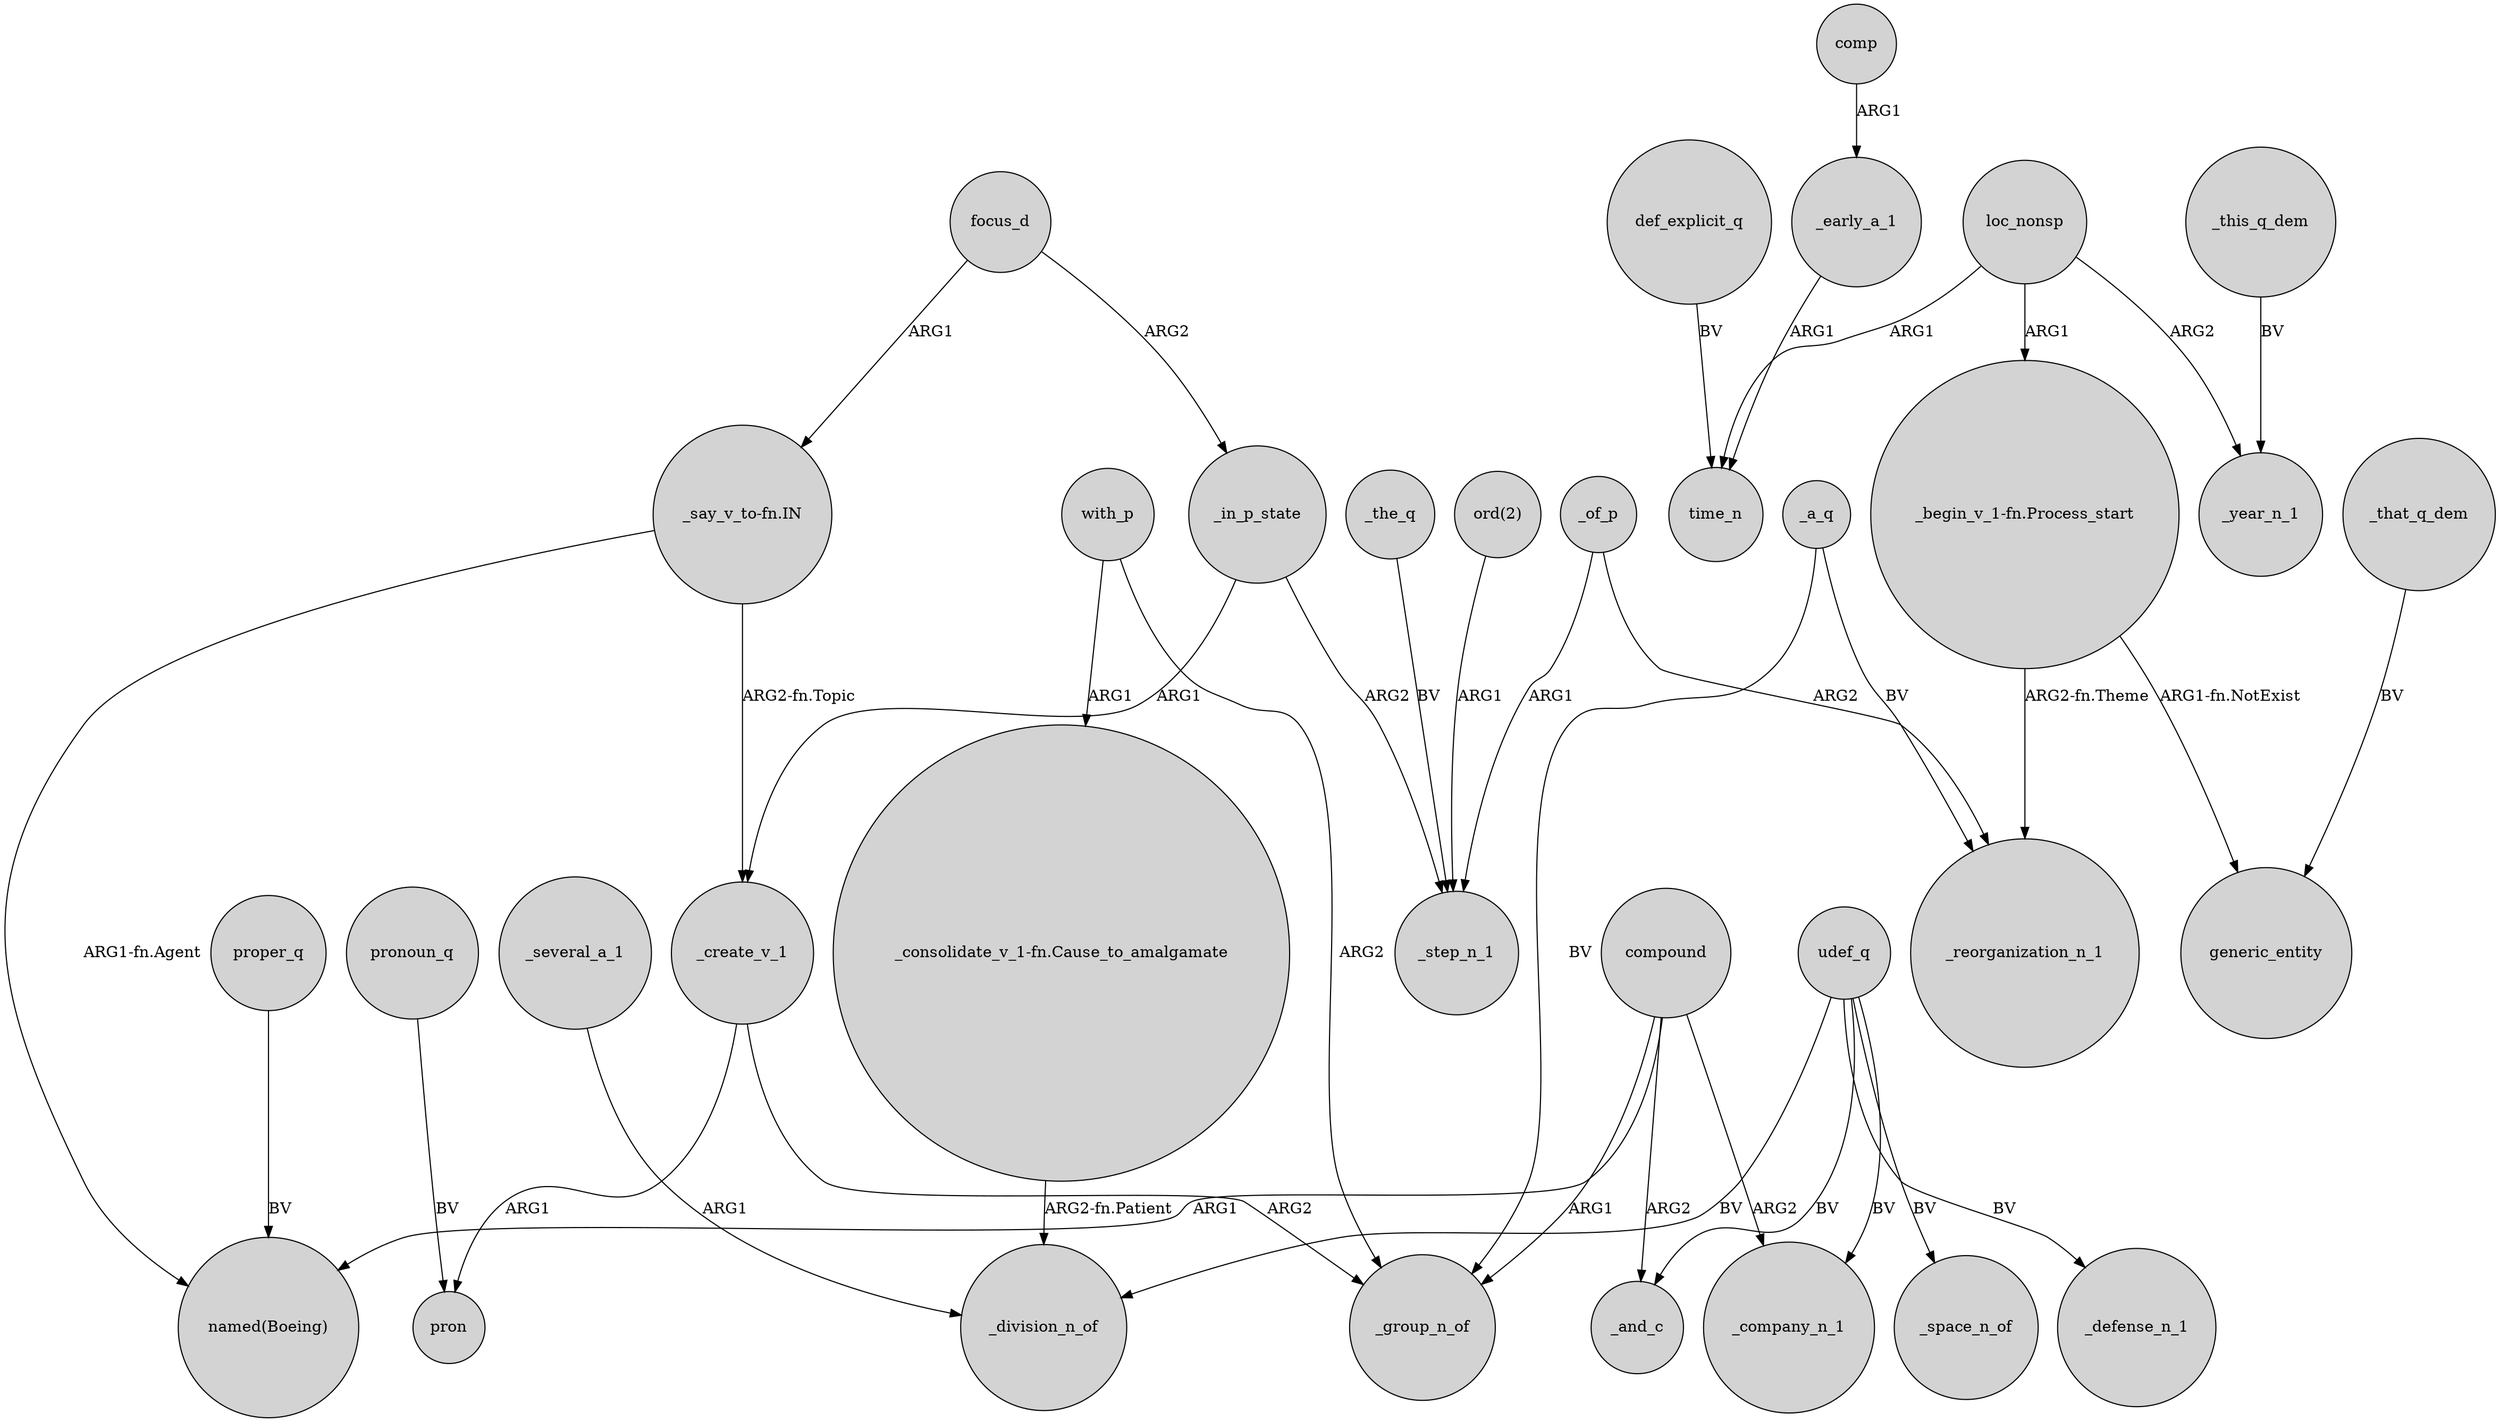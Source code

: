 digraph {
	node [shape=circle style=filled]
	"_consolidate_v_1-fn.Cause_to_amalgamate" -> _division_n_of [label="ARG2-fn.Patient"]
	_that_q_dem -> generic_entity [label=BV]
	def_explicit_q -> time_n [label=BV]
	compound -> _company_n_1 [label=ARG2]
	focus_d -> _in_p_state [label=ARG2]
	_the_q -> _step_n_1 [label=BV]
	"_say_v_to-fn.IN" -> "named(Boeing)" [label="ARG1-fn.Agent"]
	"ord(2)" -> _step_n_1 [label=ARG1]
	proper_q -> "named(Boeing)" [label=BV]
	loc_nonsp -> time_n [label=ARG1]
	_of_p -> _step_n_1 [label=ARG1]
	"_begin_v_1-fn.Process_start" -> _reorganization_n_1 [label="ARG2-fn.Theme"]
	"_begin_v_1-fn.Process_start" -> generic_entity [label="ARG1-fn.NotExist"]
	pronoun_q -> pron [label=BV]
	compound -> _and_c [label=ARG2]
	udef_q -> _defense_n_1 [label=BV]
	_in_p_state -> _create_v_1 [label=ARG1]
	udef_q -> _space_n_of [label=BV]
	_a_q -> _reorganization_n_1 [label=BV]
	compound -> _group_n_of [label=ARG1]
	_in_p_state -> _step_n_1 [label=ARG2]
	_several_a_1 -> _division_n_of [label=ARG1]
	loc_nonsp -> _year_n_1 [label=ARG2]
	_create_v_1 -> pron [label=ARG1]
	_of_p -> _reorganization_n_1 [label=ARG2]
	_early_a_1 -> time_n [label=ARG1]
	udef_q -> _division_n_of [label=BV]
	_a_q -> _group_n_of [label=BV]
	"_say_v_to-fn.IN" -> _create_v_1 [label="ARG2-fn.Topic"]
	_create_v_1 -> _group_n_of [label=ARG2]
	compound -> "named(Boeing)" [label=ARG1]
	udef_q -> _and_c [label=BV]
	loc_nonsp -> "_begin_v_1-fn.Process_start" [label=ARG1]
	comp -> _early_a_1 [label=ARG1]
	udef_q -> _company_n_1 [label=BV]
	with_p -> "_consolidate_v_1-fn.Cause_to_amalgamate" [label=ARG1]
	with_p -> _group_n_of [label=ARG2]
	focus_d -> "_say_v_to-fn.IN" [label=ARG1]
	_this_q_dem -> _year_n_1 [label=BV]
}
